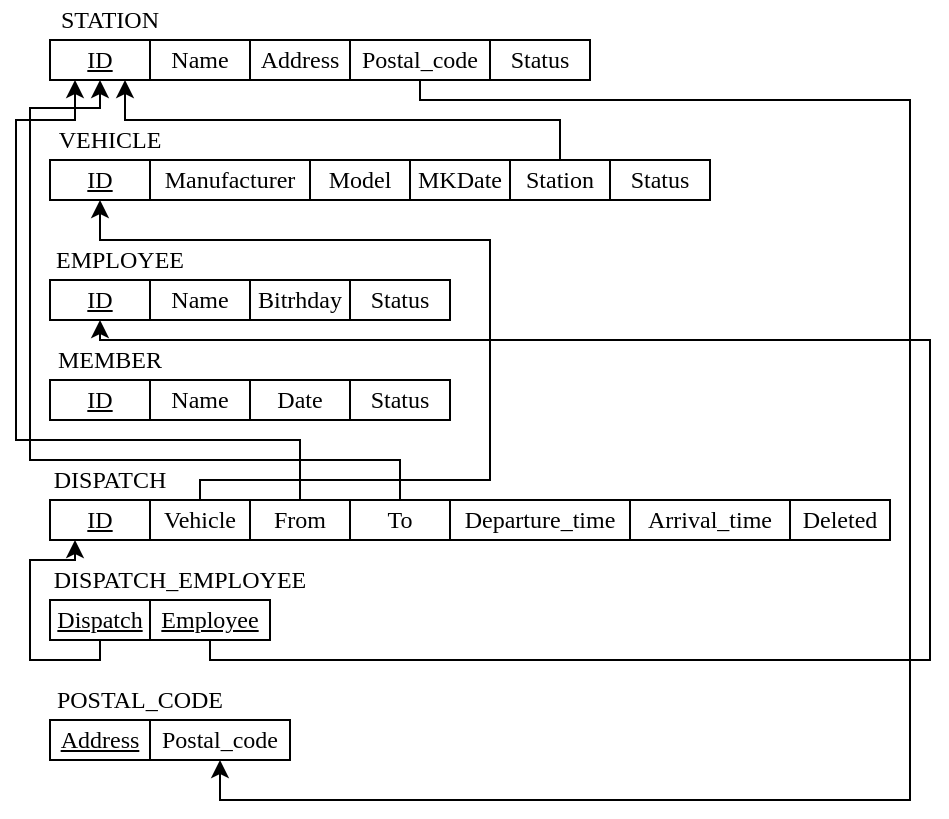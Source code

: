 <mxfile version="28.2.5">
  <diagram name="第 1 页" id="FGGuAt8Rrx4PTVafgH-0">
    <mxGraphModel dx="673" dy="499" grid="1" gridSize="10" guides="1" tooltips="1" connect="1" arrows="1" fold="1" page="1" pageScale="1" pageWidth="827" pageHeight="1169" math="0" shadow="0">
      <root>
        <mxCell id="0" />
        <mxCell id="1" parent="0" />
        <mxCell id="wNJozsmkvN_UzGk9LZLu-8" value="&lt;font face=&quot;Times New Roman&quot;&gt;&lt;u&gt;ID&lt;/u&gt;&lt;/font&gt;" style="rounded=0;whiteSpace=wrap;html=1;" parent="1" vertex="1">
          <mxGeometry x="30" y="60" width="50" height="20" as="geometry" />
        </mxCell>
        <mxCell id="wNJozsmkvN_UzGk9LZLu-9" value="&lt;font face=&quot;Times New Roman&quot;&gt;Name&lt;/font&gt;" style="rounded=0;whiteSpace=wrap;html=1;" parent="1" vertex="1">
          <mxGeometry x="80" y="60" width="50" height="20" as="geometry" />
        </mxCell>
        <mxCell id="wNJozsmkvN_UzGk9LZLu-10" value="&lt;font face=&quot;Times New Roman&quot;&gt;Address&lt;/font&gt;" style="rounded=0;whiteSpace=wrap;html=1;" parent="1" vertex="1">
          <mxGeometry x="130" y="60" width="50" height="20" as="geometry" />
        </mxCell>
        <mxCell id="wNJozsmkvN_UzGk9LZLu-11" value="&lt;font face=&quot;Times New Roman&quot;&gt;STATION&lt;/font&gt;" style="text;html=1;align=center;verticalAlign=middle;whiteSpace=wrap;rounded=0;" parent="1" vertex="1">
          <mxGeometry x="30" y="40" width="60" height="20" as="geometry" />
        </mxCell>
        <mxCell id="wNJozsmkvN_UzGk9LZLu-12" value="&lt;font face=&quot;Times New Roman&quot;&gt;Status&lt;/font&gt;" style="rounded=0;whiteSpace=wrap;html=1;" parent="1" vertex="1">
          <mxGeometry x="250" y="60" width="50" height="20" as="geometry" />
        </mxCell>
        <mxCell id="iqso6jds54_a657HXmWz-1" value="&lt;font face=&quot;Times New Roman&quot;&gt;&lt;u&gt;ID&lt;/u&gt;&lt;/font&gt;" style="rounded=0;whiteSpace=wrap;html=1;" parent="1" vertex="1">
          <mxGeometry x="30" y="120" width="50" height="20" as="geometry" />
        </mxCell>
        <mxCell id="iqso6jds54_a657HXmWz-2" value="&lt;font face=&quot;Times New Roman&quot;&gt;Manufacturer&lt;/font&gt;" style="rounded=0;whiteSpace=wrap;html=1;" parent="1" vertex="1">
          <mxGeometry x="80" y="120" width="80" height="20" as="geometry" />
        </mxCell>
        <mxCell id="iqso6jds54_a657HXmWz-3" value="&lt;font face=&quot;Times New Roman&quot;&gt;Model&lt;/font&gt;" style="rounded=0;whiteSpace=wrap;html=1;" parent="1" vertex="1">
          <mxGeometry x="160" y="120" width="50" height="20" as="geometry" />
        </mxCell>
        <mxCell id="iqso6jds54_a657HXmWz-4" value="&lt;font face=&quot;Times New Roman&quot;&gt;VEHICLE&lt;/font&gt;" style="text;html=1;align=center;verticalAlign=middle;whiteSpace=wrap;rounded=0;" parent="1" vertex="1">
          <mxGeometry x="30" y="100" width="60" height="20" as="geometry" />
        </mxCell>
        <mxCell id="iqso6jds54_a657HXmWz-5" value="&lt;font face=&quot;Times New Roman&quot;&gt;Deleted&lt;/font&gt;" style="rounded=0;whiteSpace=wrap;html=1;" parent="1" vertex="1">
          <mxGeometry x="400" y="290" width="50" height="20" as="geometry" />
        </mxCell>
        <mxCell id="iqso6jds54_a657HXmWz-8" style="edgeStyle=orthogonalEdgeStyle;rounded=0;orthogonalLoop=1;jettySize=auto;html=1;exitX=0.5;exitY=0;exitDx=0;exitDy=0;entryX=0.75;entryY=1;entryDx=0;entryDy=0;" parent="1" source="iqso6jds54_a657HXmWz-6" target="wNJozsmkvN_UzGk9LZLu-8" edge="1">
          <mxGeometry relative="1" as="geometry" />
        </mxCell>
        <mxCell id="iqso6jds54_a657HXmWz-6" value="&lt;font face=&quot;Times New Roman&quot;&gt;Station&lt;/font&gt;" style="rounded=0;whiteSpace=wrap;html=1;" parent="1" vertex="1">
          <mxGeometry x="260" y="120" width="50" height="20" as="geometry" />
        </mxCell>
        <mxCell id="iqso6jds54_a657HXmWz-7" value="&lt;font face=&quot;Times New Roman&quot;&gt;Status&lt;/font&gt;" style="rounded=0;whiteSpace=wrap;html=1;" parent="1" vertex="1">
          <mxGeometry x="310" y="120" width="50" height="20" as="geometry" />
        </mxCell>
        <mxCell id="iqso6jds54_a657HXmWz-9" value="&lt;font face=&quot;Times New Roman&quot;&gt;MKDate&lt;/font&gt;" style="rounded=0;whiteSpace=wrap;html=1;" parent="1" vertex="1">
          <mxGeometry x="210" y="120" width="50" height="20" as="geometry" />
        </mxCell>
        <mxCell id="iqso6jds54_a657HXmWz-10" value="&lt;font face=&quot;Times New Roman&quot;&gt;&lt;u&gt;ID&lt;/u&gt;&lt;/font&gt;" style="rounded=0;whiteSpace=wrap;html=1;" parent="1" vertex="1">
          <mxGeometry x="30" y="180" width="50" height="20" as="geometry" />
        </mxCell>
        <mxCell id="iqso6jds54_a657HXmWz-12" value="&lt;font face=&quot;Times New Roman&quot;&gt;Name&lt;/font&gt;" style="rounded=0;whiteSpace=wrap;html=1;" parent="1" vertex="1">
          <mxGeometry x="80" y="180" width="50" height="20" as="geometry" />
        </mxCell>
        <mxCell id="iqso6jds54_a657HXmWz-13" value="&lt;font face=&quot;Times New Roman&quot;&gt;EMPLOYEE&lt;/font&gt;" style="text;html=1;align=center;verticalAlign=middle;whiteSpace=wrap;rounded=0;" parent="1" vertex="1">
          <mxGeometry x="30" y="160" width="70" height="20" as="geometry" />
        </mxCell>
        <mxCell id="iqso6jds54_a657HXmWz-15" value="&lt;font face=&quot;Times New Roman&quot;&gt;Status&lt;/font&gt;" style="rounded=0;whiteSpace=wrap;html=1;" parent="1" vertex="1">
          <mxGeometry x="180" y="180" width="50" height="20" as="geometry" />
        </mxCell>
        <mxCell id="iqso6jds54_a657HXmWz-16" value="&lt;font face=&quot;Times New Roman&quot;&gt;Bitrhday&lt;/font&gt;" style="rounded=0;whiteSpace=wrap;html=1;" parent="1" vertex="1">
          <mxGeometry x="130" y="180" width="50" height="20" as="geometry" />
        </mxCell>
        <mxCell id="iqso6jds54_a657HXmWz-17" value="&lt;font face=&quot;Times New Roman&quot;&gt;&lt;u&gt;ID&lt;/u&gt;&lt;/font&gt;" style="rounded=0;whiteSpace=wrap;html=1;" parent="1" vertex="1">
          <mxGeometry x="30" y="230" width="50" height="20" as="geometry" />
        </mxCell>
        <mxCell id="iqso6jds54_a657HXmWz-18" value="&lt;font face=&quot;Times New Roman&quot;&gt;Name&lt;/font&gt;" style="rounded=0;whiteSpace=wrap;html=1;" parent="1" vertex="1">
          <mxGeometry x="80" y="230" width="50" height="20" as="geometry" />
        </mxCell>
        <mxCell id="iqso6jds54_a657HXmWz-19" value="&lt;font face=&quot;Times New Roman&quot;&gt;MEMBER&lt;/font&gt;" style="text;html=1;align=center;verticalAlign=middle;whiteSpace=wrap;rounded=0;" parent="1" vertex="1">
          <mxGeometry x="30" y="210" width="60" height="20" as="geometry" />
        </mxCell>
        <mxCell id="iqso6jds54_a657HXmWz-20" value="&lt;font face=&quot;Times New Roman&quot;&gt;Status&lt;/font&gt;" style="rounded=0;whiteSpace=wrap;html=1;" parent="1" vertex="1">
          <mxGeometry x="180" y="230" width="50" height="20" as="geometry" />
        </mxCell>
        <mxCell id="iqso6jds54_a657HXmWz-21" value="&lt;font face=&quot;Times New Roman&quot;&gt;Date&lt;/font&gt;" style="rounded=0;whiteSpace=wrap;html=1;" parent="1" vertex="1">
          <mxGeometry x="130" y="230" width="50" height="20" as="geometry" />
        </mxCell>
        <mxCell id="iqso6jds54_a657HXmWz-27" value="&lt;font face=&quot;Times New Roman&quot;&gt;&lt;u&gt;ID&lt;/u&gt;&lt;/font&gt;" style="rounded=0;whiteSpace=wrap;html=1;" parent="1" vertex="1">
          <mxGeometry x="30" y="290" width="50" height="20" as="geometry" />
        </mxCell>
        <mxCell id="iqso6jds54_a657HXmWz-34" style="edgeStyle=orthogonalEdgeStyle;rounded=0;orthogonalLoop=1;jettySize=auto;html=1;exitX=0.5;exitY=0;exitDx=0;exitDy=0;entryX=0.5;entryY=1;entryDx=0;entryDy=0;" parent="1" source="iqso6jds54_a657HXmWz-28" target="iqso6jds54_a657HXmWz-1" edge="1">
          <mxGeometry relative="1" as="geometry">
            <Array as="points">
              <mxPoint x="105" y="280" />
              <mxPoint x="250" y="280" />
              <mxPoint x="250" y="160" />
              <mxPoint x="55" y="160" />
            </Array>
          </mxGeometry>
        </mxCell>
        <mxCell id="iqso6jds54_a657HXmWz-28" value="&lt;font face=&quot;Times New Roman&quot;&gt;Vehicle&lt;/font&gt;" style="rounded=0;whiteSpace=wrap;html=1;" parent="1" vertex="1">
          <mxGeometry x="80" y="290" width="50" height="20" as="geometry" />
        </mxCell>
        <mxCell id="iqso6jds54_a657HXmWz-29" value="&lt;font face=&quot;Times New Roman&quot;&gt;DISPATCH&lt;/font&gt;" style="text;html=1;align=center;verticalAlign=middle;whiteSpace=wrap;rounded=0;" parent="1" vertex="1">
          <mxGeometry x="30" y="270" width="60" height="20" as="geometry" />
        </mxCell>
        <mxCell id="iqso6jds54_a657HXmWz-36" style="edgeStyle=orthogonalEdgeStyle;rounded=0;orthogonalLoop=1;jettySize=auto;html=1;exitX=0.5;exitY=0;exitDx=0;exitDy=0;entryX=0.5;entryY=1;entryDx=0;entryDy=0;" parent="1" source="iqso6jds54_a657HXmWz-30" target="wNJozsmkvN_UzGk9LZLu-8" edge="1">
          <mxGeometry relative="1" as="geometry">
            <Array as="points">
              <mxPoint x="205" y="270" />
              <mxPoint x="20" y="270" />
              <mxPoint x="20" y="94" />
              <mxPoint x="55" y="94" />
            </Array>
          </mxGeometry>
        </mxCell>
        <mxCell id="iqso6jds54_a657HXmWz-30" value="&lt;font face=&quot;Times New Roman&quot;&gt;To&lt;/font&gt;" style="rounded=0;whiteSpace=wrap;html=1;" parent="1" vertex="1">
          <mxGeometry x="180" y="290" width="50" height="20" as="geometry" />
        </mxCell>
        <mxCell id="iqso6jds54_a657HXmWz-37" style="edgeStyle=orthogonalEdgeStyle;rounded=0;orthogonalLoop=1;jettySize=auto;html=1;exitX=0.5;exitY=0;exitDx=0;exitDy=0;entryX=0.25;entryY=1;entryDx=0;entryDy=0;" parent="1" source="iqso6jds54_a657HXmWz-31" target="wNJozsmkvN_UzGk9LZLu-8" edge="1">
          <mxGeometry relative="1" as="geometry">
            <Array as="points">
              <mxPoint x="155" y="260" />
              <mxPoint x="13" y="260" />
              <mxPoint x="13" y="100" />
              <mxPoint x="43" y="100" />
            </Array>
          </mxGeometry>
        </mxCell>
        <mxCell id="iqso6jds54_a657HXmWz-31" value="&lt;font face=&quot;Times New Roman&quot;&gt;From&lt;/font&gt;" style="rounded=0;whiteSpace=wrap;html=1;" parent="1" vertex="1">
          <mxGeometry x="130" y="290" width="50" height="20" as="geometry" />
        </mxCell>
        <mxCell id="iqso6jds54_a657HXmWz-32" value="&lt;font face=&quot;Times New Roman&quot;&gt;Arrival_time&lt;/font&gt;" style="rounded=0;whiteSpace=wrap;html=1;" parent="1" vertex="1">
          <mxGeometry x="320" y="290" width="80" height="20" as="geometry" />
        </mxCell>
        <mxCell id="iqso6jds54_a657HXmWz-33" value="&lt;font face=&quot;Times New Roman&quot;&gt;Departure_time&lt;/font&gt;" style="rounded=0;whiteSpace=wrap;html=1;" parent="1" vertex="1">
          <mxGeometry x="230" y="290" width="90" height="20" as="geometry" />
        </mxCell>
        <mxCell id="iqso6jds54_a657HXmWz-46" style="edgeStyle=orthogonalEdgeStyle;rounded=0;orthogonalLoop=1;jettySize=auto;html=1;exitX=0.5;exitY=1;exitDx=0;exitDy=0;entryX=0.25;entryY=1;entryDx=0;entryDy=0;" parent="1" source="iqso6jds54_a657HXmWz-39" target="iqso6jds54_a657HXmWz-27" edge="1">
          <mxGeometry relative="1" as="geometry">
            <Array as="points">
              <mxPoint x="55" y="370" />
              <mxPoint x="20" y="370" />
              <mxPoint x="20" y="320" />
              <mxPoint x="43" y="320" />
            </Array>
          </mxGeometry>
        </mxCell>
        <mxCell id="iqso6jds54_a657HXmWz-39" value="&lt;font face=&quot;Times New Roman&quot;&gt;&lt;u&gt;Dispatch&lt;/u&gt;&lt;/font&gt;" style="rounded=0;whiteSpace=wrap;html=1;" parent="1" vertex="1">
          <mxGeometry x="30" y="340" width="50" height="20" as="geometry" />
        </mxCell>
        <mxCell id="iqso6jds54_a657HXmWz-47" style="edgeStyle=orthogonalEdgeStyle;rounded=0;orthogonalLoop=1;jettySize=auto;html=1;exitX=0.5;exitY=1;exitDx=0;exitDy=0;entryX=0.5;entryY=1;entryDx=0;entryDy=0;" parent="1" source="iqso6jds54_a657HXmWz-40" target="iqso6jds54_a657HXmWz-10" edge="1">
          <mxGeometry relative="1" as="geometry">
            <Array as="points">
              <mxPoint x="110" y="370" />
              <mxPoint x="470" y="370" />
              <mxPoint x="470" y="210" />
              <mxPoint x="55" y="210" />
            </Array>
          </mxGeometry>
        </mxCell>
        <mxCell id="iqso6jds54_a657HXmWz-40" value="&lt;font face=&quot;Times New Roman&quot;&gt;&lt;u&gt;Employee&lt;/u&gt;&lt;/font&gt;" style="rounded=0;whiteSpace=wrap;html=1;" parent="1" vertex="1">
          <mxGeometry x="80" y="340" width="60" height="20" as="geometry" />
        </mxCell>
        <mxCell id="iqso6jds54_a657HXmWz-41" value="&lt;font face=&quot;Times New Roman&quot;&gt;DISPATCH_EMPLOYEE&lt;/font&gt;" style="text;html=1;align=center;verticalAlign=middle;whiteSpace=wrap;rounded=0;" parent="1" vertex="1">
          <mxGeometry x="30" y="320" width="130" height="20" as="geometry" />
        </mxCell>
        <mxCell id="iqso6jds54_a657HXmWz-48" value="&lt;font face=&quot;Times New Roman&quot;&gt;Postal_code&lt;/font&gt;" style="rounded=0;whiteSpace=wrap;html=1;" parent="1" vertex="1">
          <mxGeometry x="80" y="400" width="70" height="20" as="geometry" />
        </mxCell>
        <mxCell id="iqso6jds54_a657HXmWz-49" value="&lt;font face=&quot;Times New Roman&quot;&gt;&lt;u&gt;Address&lt;/u&gt;&lt;/font&gt;" style="rounded=0;whiteSpace=wrap;html=1;" parent="1" vertex="1">
          <mxGeometry x="30" y="400" width="50" height="20" as="geometry" />
        </mxCell>
        <mxCell id="iqso6jds54_a657HXmWz-50" value="&lt;font face=&quot;Times New Roman&quot;&gt;POSTAL_CODE&lt;/font&gt;" style="text;html=1;align=center;verticalAlign=middle;whiteSpace=wrap;rounded=0;" parent="1" vertex="1">
          <mxGeometry x="30" y="380" width="90" height="20" as="geometry" />
        </mxCell>
        <mxCell id="iqso6jds54_a657HXmWz-52" style="edgeStyle=orthogonalEdgeStyle;rounded=0;orthogonalLoop=1;jettySize=auto;html=1;exitX=0.5;exitY=1;exitDx=0;exitDy=0;" parent="1" source="iqso6jds54_a657HXmWz-51" edge="1">
          <mxGeometry relative="1" as="geometry">
            <Array as="points">
              <mxPoint x="215" y="90" />
              <mxPoint x="460" y="90" />
              <mxPoint x="460" y="440" />
              <mxPoint x="115" y="440" />
            </Array>
            <mxPoint x="115" y="420" as="targetPoint" />
          </mxGeometry>
        </mxCell>
        <mxCell id="iqso6jds54_a657HXmWz-51" value="&lt;font face=&quot;Times New Roman&quot;&gt;Postal_code&lt;/font&gt;" style="rounded=0;whiteSpace=wrap;html=1;" parent="1" vertex="1">
          <mxGeometry x="180" y="60" width="70" height="20" as="geometry" />
        </mxCell>
      </root>
    </mxGraphModel>
  </diagram>
</mxfile>
